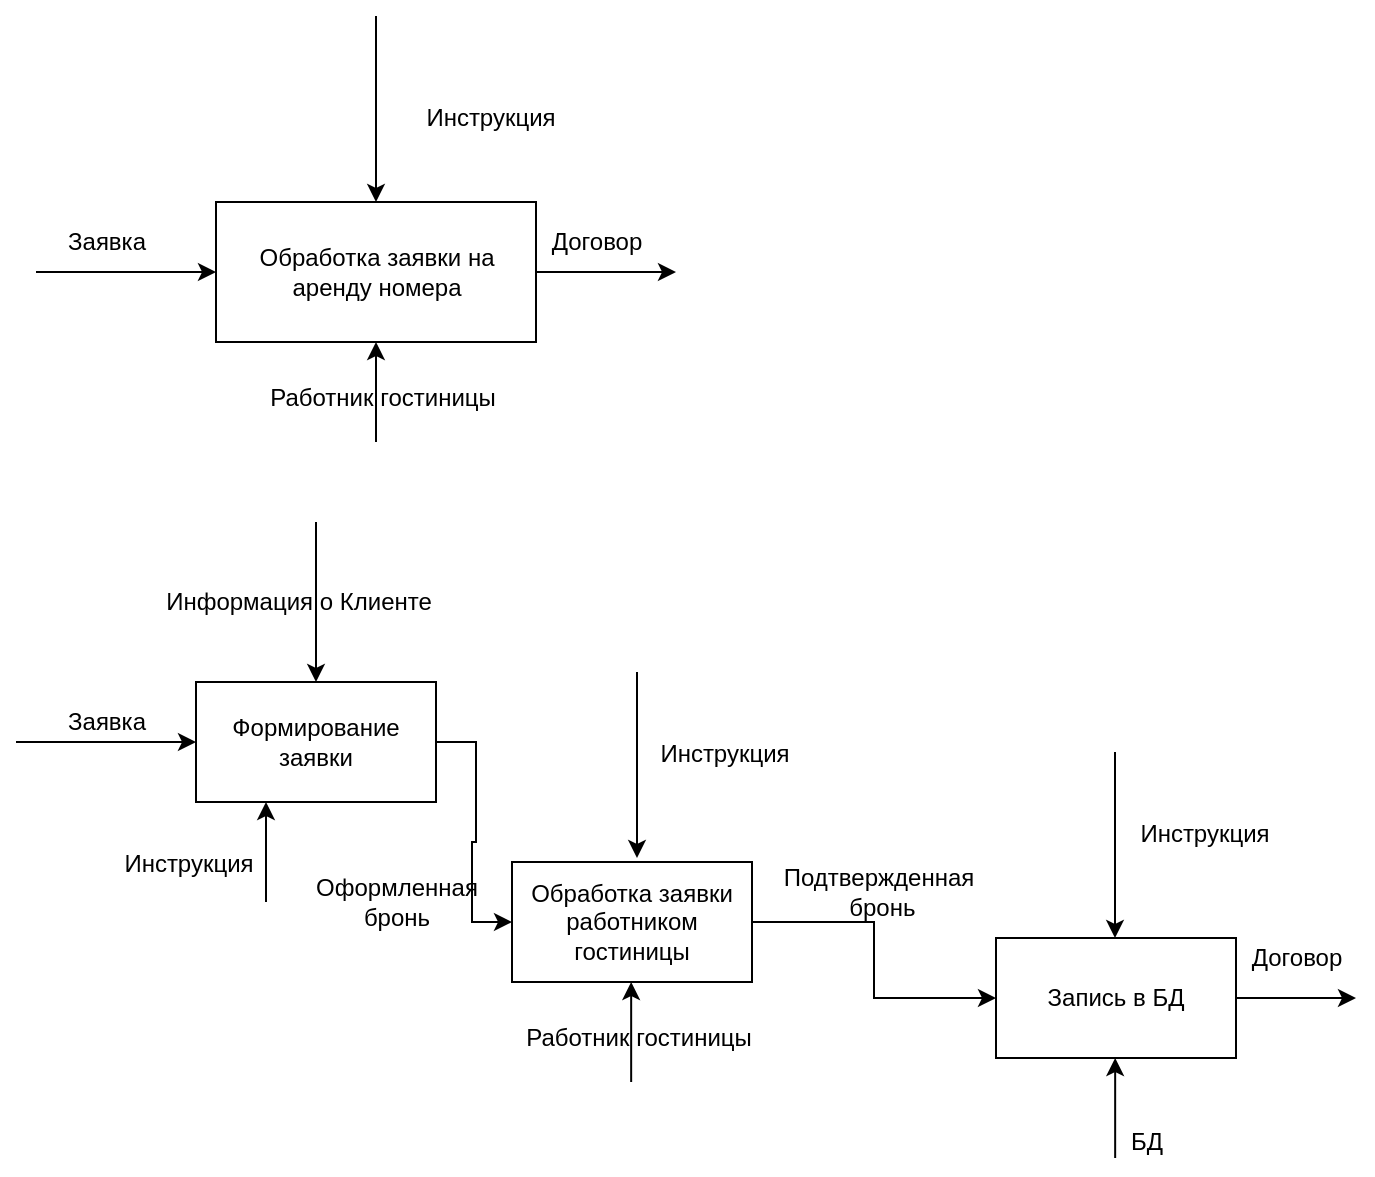 <mxfile version="17.4.5" type="device"><diagram id="ntTL7lp1dyfjvT-Ewe8P" name="Page-1"><mxGraphModel dx="1422" dy="772" grid="0" gridSize="10" guides="1" tooltips="1" connect="1" arrows="1" fold="1" page="1" pageScale="1" pageWidth="827" pageHeight="1169" math="0" shadow="0"><root><mxCell id="0"/><mxCell id="1" parent="0"/><mxCell id="ncJrzx9rf1GdpDvX1JZl-7" style="edgeStyle=orthogonalEdgeStyle;rounded=0;orthogonalLoop=1;jettySize=auto;html=1;" edge="1" parent="1" source="ncJrzx9rf1GdpDvX1JZl-3"><mxGeometry relative="1" as="geometry"><mxPoint x="460" y="175.0" as="targetPoint"/></mxGeometry></mxCell><mxCell id="ncJrzx9rf1GdpDvX1JZl-3" value="Обработка заявки на &lt;br&gt;аренду номера" style="html=1;strokeColor=#000000;" vertex="1" parent="1"><mxGeometry x="230" y="140" width="160" height="70" as="geometry"/></mxCell><mxCell id="ncJrzx9rf1GdpDvX1JZl-5" value="" style="endArrow=classic;html=1;rounded=0;entryX=0;entryY=0.5;entryDx=0;entryDy=0;" edge="1" parent="1" target="ncJrzx9rf1GdpDvX1JZl-3"><mxGeometry width="50" height="50" relative="1" as="geometry"><mxPoint x="140" y="175" as="sourcePoint"/><mxPoint x="150" y="160" as="targetPoint"/></mxGeometry></mxCell><mxCell id="ncJrzx9rf1GdpDvX1JZl-6" value="Заявка" style="text;html=1;align=center;verticalAlign=middle;resizable=0;points=[];autosize=1;strokeColor=none;fillColor=none;" vertex="1" parent="1"><mxGeometry x="150" y="150" width="50" height="20" as="geometry"/></mxCell><mxCell id="ncJrzx9rf1GdpDvX1JZl-8" value="Договор" style="text;html=1;align=center;verticalAlign=middle;resizable=0;points=[];autosize=1;strokeColor=none;fillColor=none;" vertex="1" parent="1"><mxGeometry x="390" y="150" width="60" height="20" as="geometry"/></mxCell><mxCell id="ncJrzx9rf1GdpDvX1JZl-9" value="" style="endArrow=classic;html=1;rounded=0;entryX=0.5;entryY=1;entryDx=0;entryDy=0;" edge="1" parent="1" target="ncJrzx9rf1GdpDvX1JZl-3"><mxGeometry width="50" height="50" relative="1" as="geometry"><mxPoint x="310" y="260" as="sourcePoint"/><mxPoint x="340" y="240" as="targetPoint"/></mxGeometry></mxCell><mxCell id="ncJrzx9rf1GdpDvX1JZl-10" value="Работник гостиницы" style="text;html=1;align=center;verticalAlign=middle;resizable=0;points=[];autosize=1;strokeColor=none;fillColor=none;" vertex="1" parent="1"><mxGeometry x="248" y="228" width="130" height="20" as="geometry"/></mxCell><mxCell id="ncJrzx9rf1GdpDvX1JZl-17" style="edgeStyle=orthogonalEdgeStyle;rounded=0;orthogonalLoop=1;jettySize=auto;html=1;entryX=0;entryY=0.5;entryDx=0;entryDy=0;" edge="1" parent="1" source="ncJrzx9rf1GdpDvX1JZl-11" target="ncJrzx9rf1GdpDvX1JZl-16"><mxGeometry relative="1" as="geometry"/></mxCell><mxCell id="ncJrzx9rf1GdpDvX1JZl-11" value="Формирование&lt;br&gt;заявки" style="rounded=0;whiteSpace=wrap;html=1;strokeColor=#000000;" vertex="1" parent="1"><mxGeometry x="220" y="380" width="120" height="60" as="geometry"/></mxCell><mxCell id="ncJrzx9rf1GdpDvX1JZl-12" value="Заявка" style="text;html=1;align=center;verticalAlign=middle;resizable=0;points=[];autosize=1;strokeColor=none;fillColor=none;" vertex="1" parent="1"><mxGeometry x="150" y="390" width="50" height="20" as="geometry"/></mxCell><mxCell id="ncJrzx9rf1GdpDvX1JZl-13" value="" style="endArrow=classic;html=1;rounded=0;entryX=0;entryY=0.5;entryDx=0;entryDy=0;" edge="1" parent="1"><mxGeometry width="50" height="50" relative="1" as="geometry"><mxPoint x="130" y="410" as="sourcePoint"/><mxPoint x="220" y="410" as="targetPoint"/></mxGeometry></mxCell><mxCell id="ncJrzx9rf1GdpDvX1JZl-14" value="Информация о Клиенте" style="text;html=1;align=center;verticalAlign=middle;resizable=0;points=[];autosize=1;strokeColor=none;fillColor=none;" vertex="1" parent="1"><mxGeometry x="196" y="330" width="150" height="20" as="geometry"/></mxCell><mxCell id="ncJrzx9rf1GdpDvX1JZl-15" value="" style="endArrow=classic;html=1;rounded=0;entryX=0.5;entryY=0;entryDx=0;entryDy=0;" edge="1" parent="1" target="ncJrzx9rf1GdpDvX1JZl-11"><mxGeometry width="50" height="50" relative="1" as="geometry"><mxPoint x="280" y="300" as="sourcePoint"/><mxPoint x="410" y="310" as="targetPoint"/></mxGeometry></mxCell><mxCell id="ncJrzx9rf1GdpDvX1JZl-22" style="edgeStyle=orthogonalEdgeStyle;rounded=0;orthogonalLoop=1;jettySize=auto;html=1;entryX=0;entryY=0.5;entryDx=0;entryDy=0;" edge="1" parent="1" source="ncJrzx9rf1GdpDvX1JZl-16" target="ncJrzx9rf1GdpDvX1JZl-21"><mxGeometry relative="1" as="geometry"/></mxCell><mxCell id="ncJrzx9rf1GdpDvX1JZl-16" value="Обработка заявки&lt;br&gt;работником гостиницы" style="rounded=0;whiteSpace=wrap;html=1;strokeColor=#000000;" vertex="1" parent="1"><mxGeometry x="378" y="470" width="120" height="60" as="geometry"/></mxCell><mxCell id="ncJrzx9rf1GdpDvX1JZl-18" value="Оформленная &lt;br&gt;бронь" style="text;html=1;align=center;verticalAlign=middle;resizable=0;points=[];autosize=1;strokeColor=none;fillColor=none;" vertex="1" parent="1"><mxGeometry x="270" y="475" width="100" height="30" as="geometry"/></mxCell><mxCell id="ncJrzx9rf1GdpDvX1JZl-19" value="Работник гостиницы" style="text;html=1;align=center;verticalAlign=middle;resizable=0;points=[];autosize=1;strokeColor=none;fillColor=none;" vertex="1" parent="1"><mxGeometry x="376" y="548" width="130" height="20" as="geometry"/></mxCell><mxCell id="ncJrzx9rf1GdpDvX1JZl-20" value="" style="endArrow=classic;html=1;rounded=0;entryX=0.5;entryY=1;entryDx=0;entryDy=0;" edge="1" parent="1"><mxGeometry width="50" height="50" relative="1" as="geometry"><mxPoint x="437.58" y="580" as="sourcePoint"/><mxPoint x="437.58" y="530" as="targetPoint"/></mxGeometry></mxCell><mxCell id="ncJrzx9rf1GdpDvX1JZl-21" value="Запись в БД" style="rounded=0;whiteSpace=wrap;html=1;strokeColor=#000000;" vertex="1" parent="1"><mxGeometry x="620" y="508" width="120" height="60" as="geometry"/></mxCell><mxCell id="ncJrzx9rf1GdpDvX1JZl-23" value="Подтвержденная&lt;br&gt;&amp;nbsp;бронь" style="text;html=1;align=center;verticalAlign=middle;resizable=0;points=[];autosize=1;strokeColor=none;fillColor=none;" vertex="1" parent="1"><mxGeometry x="506" y="470" width="110" height="30" as="geometry"/></mxCell><mxCell id="ncJrzx9rf1GdpDvX1JZl-24" value="" style="endArrow=classic;html=1;rounded=0;entryX=0.5;entryY=1;entryDx=0;entryDy=0;" edge="1" parent="1"><mxGeometry width="50" height="50" relative="1" as="geometry"><mxPoint x="679.58" y="618" as="sourcePoint"/><mxPoint x="679.58" y="568" as="targetPoint"/></mxGeometry></mxCell><mxCell id="ncJrzx9rf1GdpDvX1JZl-25" value="БД" style="text;html=1;align=center;verticalAlign=middle;resizable=0;points=[];autosize=1;strokeColor=none;fillColor=none;" vertex="1" parent="1"><mxGeometry x="680" y="600" width="30" height="20" as="geometry"/></mxCell><mxCell id="ncJrzx9rf1GdpDvX1JZl-26" value="" style="endArrow=classic;html=1;rounded=0;exitX=1;exitY=0.5;exitDx=0;exitDy=0;" edge="1" parent="1" source="ncJrzx9rf1GdpDvX1JZl-21"><mxGeometry width="50" height="50" relative="1" as="geometry"><mxPoint x="770" y="570" as="sourcePoint"/><mxPoint x="800" y="538" as="targetPoint"/></mxGeometry></mxCell><mxCell id="ncJrzx9rf1GdpDvX1JZl-27" value="Договор" style="text;html=1;align=center;verticalAlign=middle;resizable=0;points=[];autosize=1;strokeColor=none;fillColor=none;" vertex="1" parent="1"><mxGeometry x="740" y="508" width="60" height="20" as="geometry"/></mxCell><mxCell id="ncJrzx9rf1GdpDvX1JZl-28" value="" style="endArrow=classic;html=1;rounded=0;" edge="1" parent="1" target="ncJrzx9rf1GdpDvX1JZl-3"><mxGeometry width="50" height="50" relative="1" as="geometry"><mxPoint x="310" y="47" as="sourcePoint"/><mxPoint x="338" y="47" as="targetPoint"/></mxGeometry></mxCell><mxCell id="ncJrzx9rf1GdpDvX1JZl-29" value="Инструкция" style="text;html=1;align=center;verticalAlign=middle;resizable=0;points=[];autosize=1;strokeColor=none;fillColor=none;" vertex="1" parent="1"><mxGeometry x="329" y="89" width="75" height="18" as="geometry"/></mxCell><mxCell id="ncJrzx9rf1GdpDvX1JZl-30" value="Инструкция" style="text;html=1;align=center;verticalAlign=middle;resizable=0;points=[];autosize=1;strokeColor=none;fillColor=none;" vertex="1" parent="1"><mxGeometry x="178" y="462" width="75" height="18" as="geometry"/></mxCell><mxCell id="ncJrzx9rf1GdpDvX1JZl-31" value="" style="endArrow=classic;html=1;rounded=0;entryX=0.5;entryY=1;entryDx=0;entryDy=0;" edge="1" parent="1"><mxGeometry width="50" height="50" relative="1" as="geometry"><mxPoint x="255" y="490" as="sourcePoint"/><mxPoint x="255" y="440" as="targetPoint"/></mxGeometry></mxCell><mxCell id="ncJrzx9rf1GdpDvX1JZl-32" value="Инструкция" style="text;html=1;align=center;verticalAlign=middle;resizable=0;points=[];autosize=1;strokeColor=none;fillColor=none;" vertex="1" parent="1"><mxGeometry x="446" y="407" width="75" height="18" as="geometry"/></mxCell><mxCell id="ncJrzx9rf1GdpDvX1JZl-33" value="" style="endArrow=classic;html=1;rounded=0;" edge="1" parent="1"><mxGeometry width="50" height="50" relative="1" as="geometry"><mxPoint x="440.5" y="375" as="sourcePoint"/><mxPoint x="440.5" y="468" as="targetPoint"/></mxGeometry></mxCell><mxCell id="ncJrzx9rf1GdpDvX1JZl-34" value="Инструкция" style="text;html=1;align=center;verticalAlign=middle;resizable=0;points=[];autosize=1;strokeColor=none;fillColor=none;" vertex="1" parent="1"><mxGeometry x="686" y="447" width="75" height="18" as="geometry"/></mxCell><mxCell id="ncJrzx9rf1GdpDvX1JZl-35" value="" style="endArrow=classic;html=1;rounded=0;" edge="1" parent="1"><mxGeometry width="50" height="50" relative="1" as="geometry"><mxPoint x="679.5" y="415" as="sourcePoint"/><mxPoint x="679.5" y="508" as="targetPoint"/></mxGeometry></mxCell></root></mxGraphModel></diagram></mxfile>